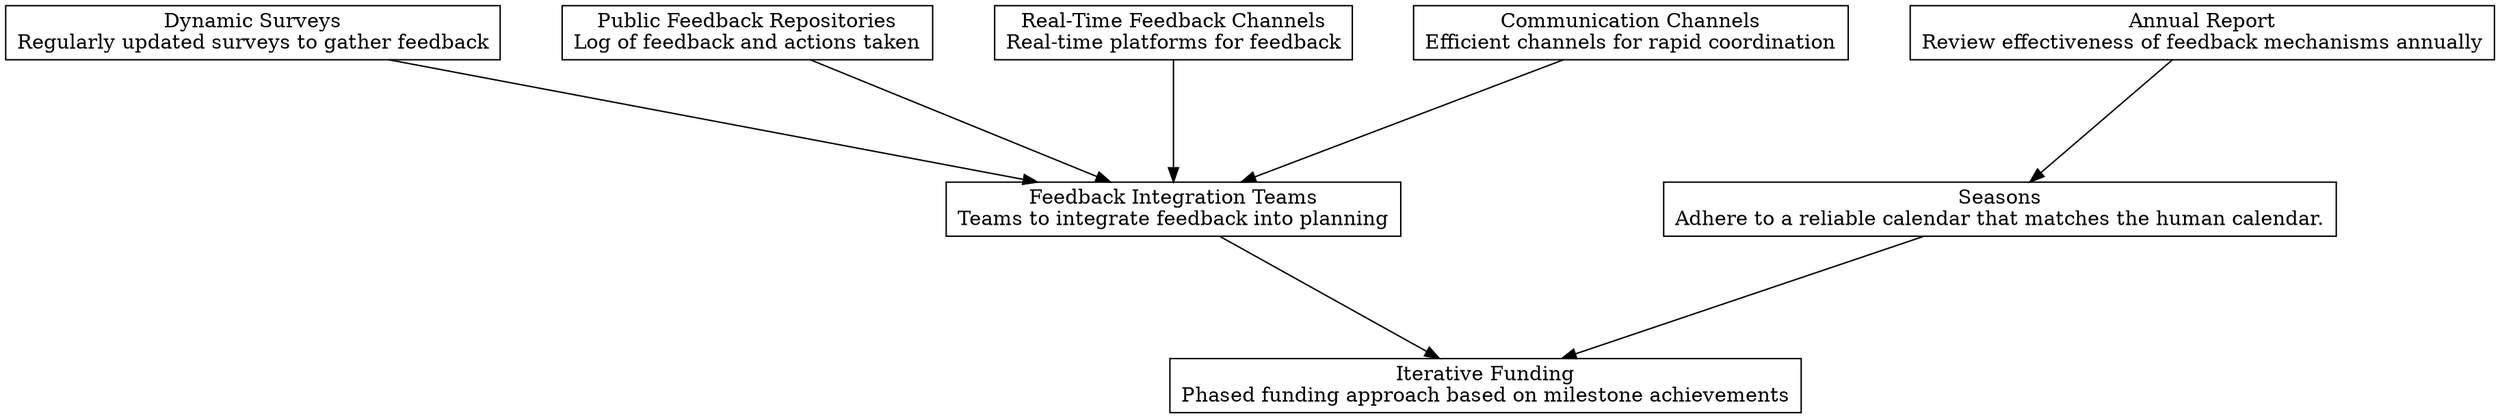digraph "" {
	graph [nodesep=0.6,
		rankdir=TB,
		ranksep=1.2
	];
	node [label="\N",
		shape=box
	];
	"Iterative Funding"	[label="Iterative Funding\nPhased funding approach based on milestone achievements"];
	"Feedback Integration Teams"	[label="Feedback Integration Teams\nTeams to integrate feedback into planning"];
	"Feedback Integration Teams" -> "Iterative Funding";
	Seasons	[label="Seasons\nAdhere to a reliable calendar that matches the human calendar.\n"];
	Seasons -> "Iterative Funding";
	"Annual Report"	[label="Annual Report\nReview effectiveness of feedback mechanisms annually"];
	"Annual Report" -> Seasons;
	"Dynamic Surveys"	[label="Dynamic Surveys\nRegularly updated surveys to gather feedback"];
	"Dynamic Surveys" -> "Feedback Integration Teams";
	"Public Feedback Repositories"	[label="Public Feedback Repositories\nLog of feedback and actions taken"];
	"Public Feedback Repositories" -> "Feedback Integration Teams";
	"Real-Time Feedback Channels"	[label="Real-Time Feedback Channels\nReal-time platforms for feedback"];
	"Real-Time Feedback Channels" -> "Feedback Integration Teams";
	"Communication Channels"	[label="Communication Channels\nEfficient channels for rapid coordination"];
	"Communication Channels" -> "Feedback Integration Teams";
}
